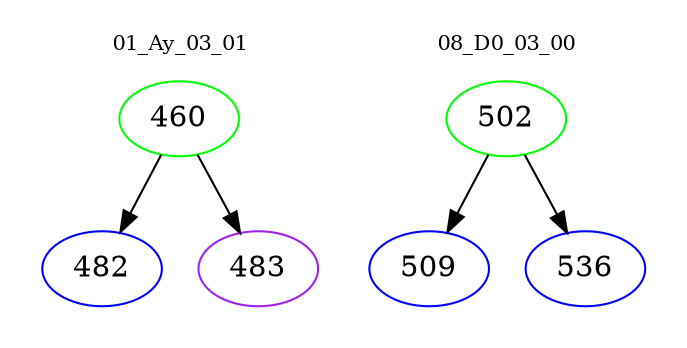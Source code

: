 digraph{
subgraph cluster_0 {
color = white
label = "01_Ay_03_01";
fontsize=10;
T0_460 [label="460", color="green"]
T0_460 -> T0_482 [color="black"]
T0_482 [label="482", color="blue"]
T0_460 -> T0_483 [color="black"]
T0_483 [label="483", color="purple"]
}
subgraph cluster_1 {
color = white
label = "08_D0_03_00";
fontsize=10;
T1_502 [label="502", color="green"]
T1_502 -> T1_509 [color="black"]
T1_509 [label="509", color="blue"]
T1_502 -> T1_536 [color="black"]
T1_536 [label="536", color="blue"]
}
}
